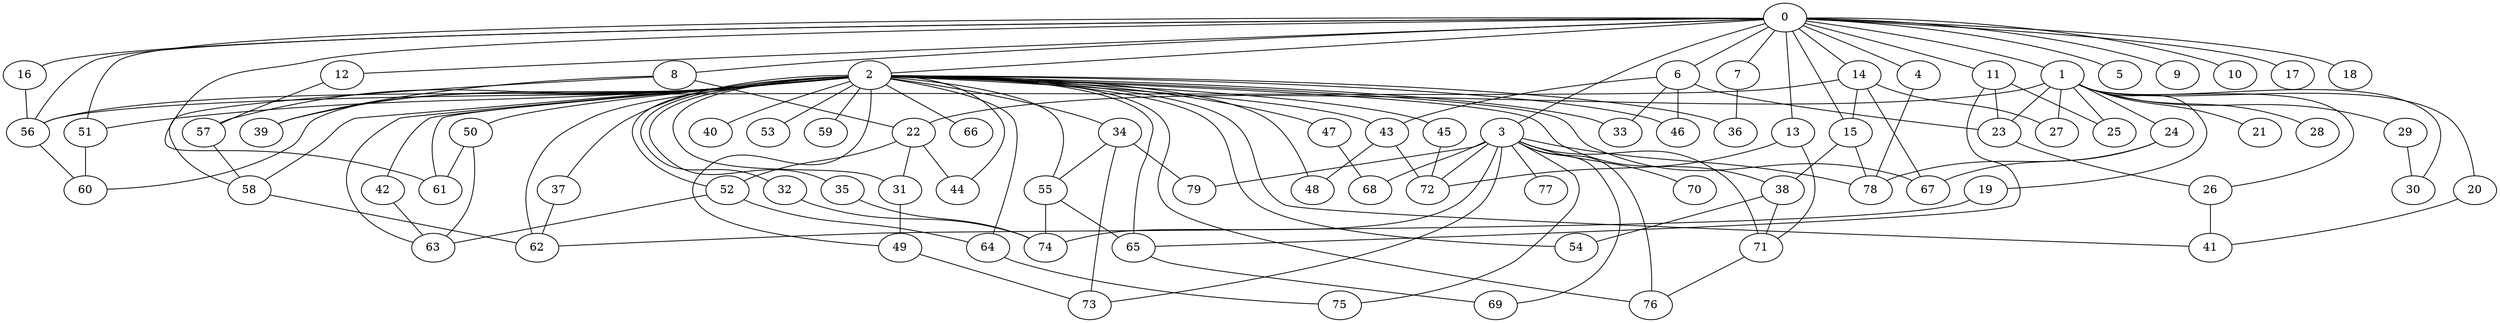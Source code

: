 
graph graphname {
    0 -- 1
0 -- 2
0 -- 3
0 -- 4
0 -- 5
0 -- 6
0 -- 7
0 -- 8
0 -- 9
0 -- 10
0 -- 11
0 -- 12
0 -- 13
0 -- 14
0 -- 15
0 -- 16
0 -- 17
0 -- 18
0 -- 56
0 -- 61
0 -- 51
1 -- 19
1 -- 20
1 -- 21
1 -- 22
1 -- 23
1 -- 24
1 -- 25
1 -- 26
1 -- 27
1 -- 28
1 -- 29
1 -- 30
2 -- 31
2 -- 32
2 -- 33
2 -- 34
2 -- 35
2 -- 36
2 -- 37
2 -- 38
2 -- 39
2 -- 40
2 -- 41
2 -- 42
2 -- 43
2 -- 44
2 -- 45
2 -- 46
2 -- 47
2 -- 48
2 -- 49
2 -- 50
2 -- 51
2 -- 52
2 -- 53
2 -- 54
2 -- 55
2 -- 56
2 -- 57
2 -- 58
2 -- 59
2 -- 60
2 -- 61
2 -- 62
2 -- 63
2 -- 64
2 -- 65
2 -- 66
2 -- 67
2 -- 76
3 -- 68
3 -- 69
3 -- 70
3 -- 71
3 -- 72
3 -- 73
3 -- 74
3 -- 75
3 -- 76
3 -- 77
3 -- 78
3 -- 79
4 -- 78
6 -- 23
6 -- 43
6 -- 33
6 -- 46
7 -- 36
8 -- 22
8 -- 39
8 -- 58
11 -- 23
11 -- 65
11 -- 25
12 -- 57
13 -- 72
13 -- 71
14 -- 56
14 -- 27
14 -- 67
14 -- 15
15 -- 78
15 -- 38
16 -- 56
19 -- 62
20 -- 41
22 -- 44
22 -- 31
22 -- 52
23 -- 26
24 -- 67
24 -- 78
26 -- 41
29 -- 30
31 -- 49
32 -- 74
34 -- 73
34 -- 79
34 -- 55
35 -- 74
37 -- 62
38 -- 71
38 -- 54
42 -- 63
43 -- 48
43 -- 72
45 -- 72
47 -- 68
49 -- 73
50 -- 61
50 -- 63
51 -- 60
52 -- 64
52 -- 63
55 -- 74
55 -- 65
56 -- 60
57 -- 58
58 -- 62
64 -- 75
65 -- 69
71 -- 76

}
